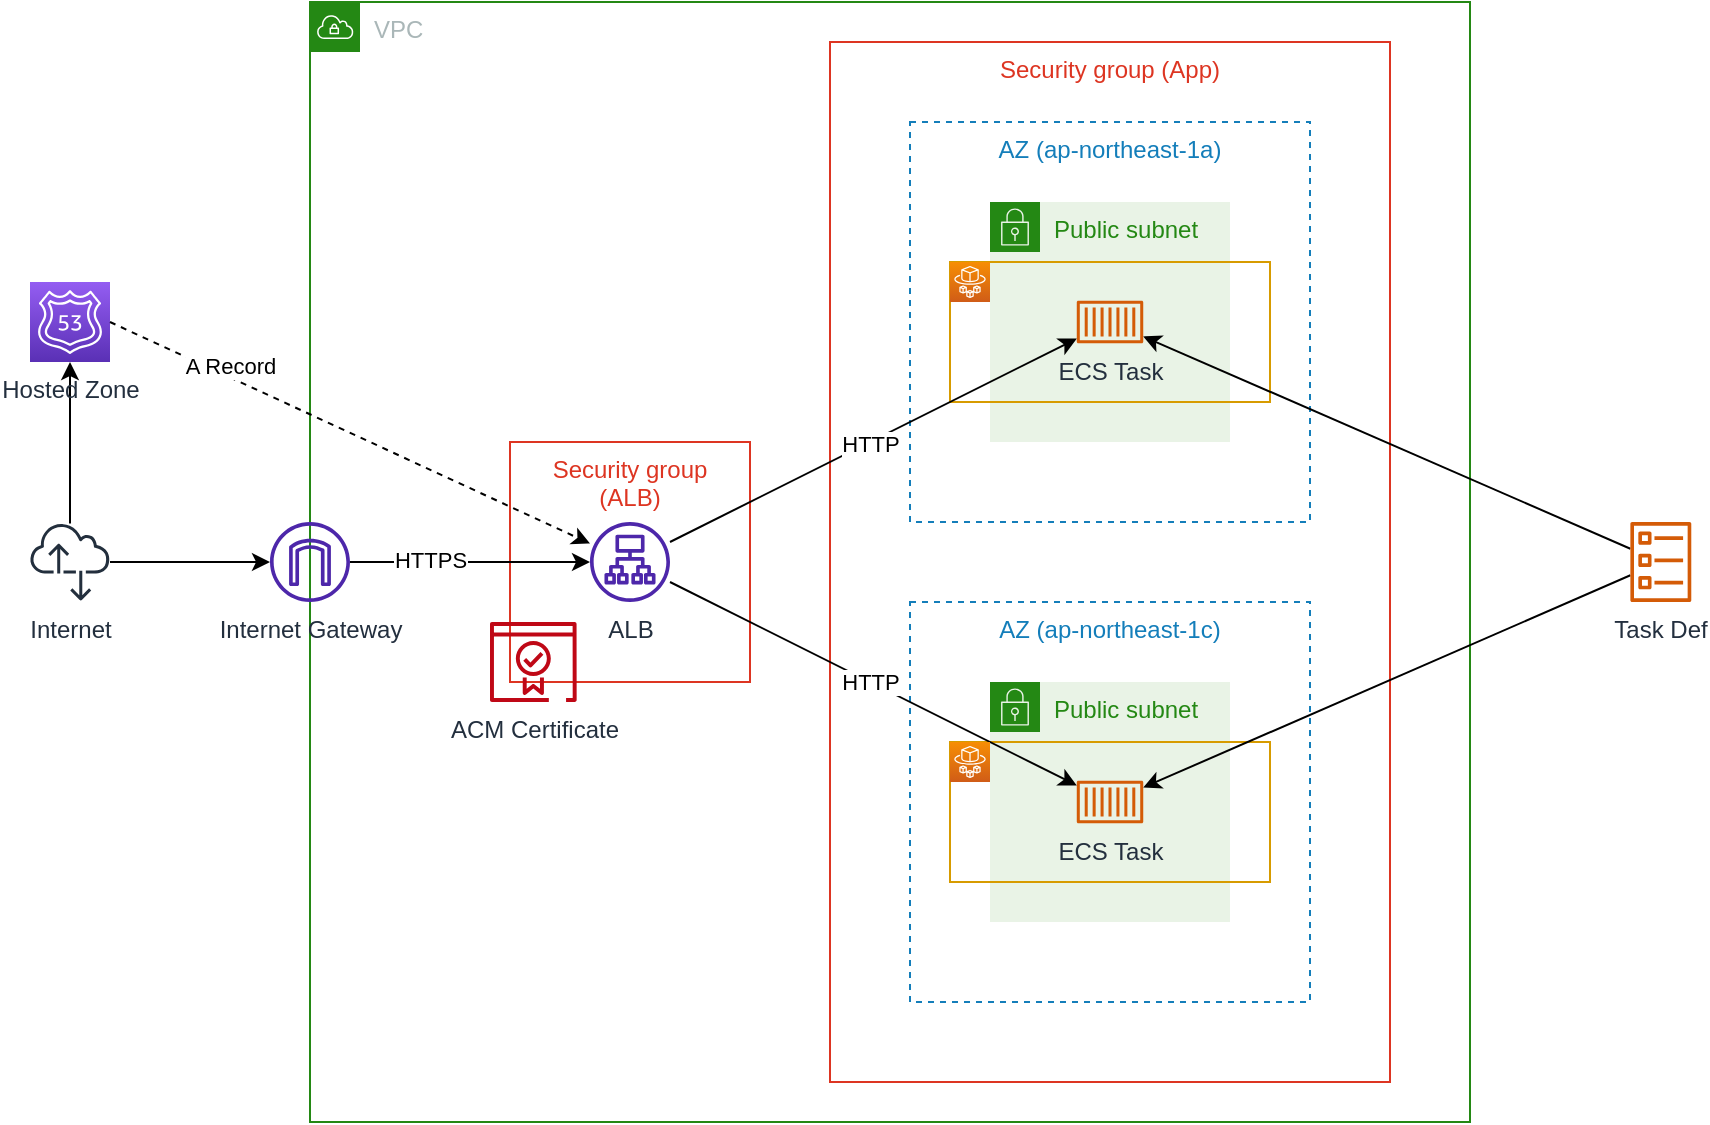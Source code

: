 <mxfile version="16.0.0" type="device" pages="2"><diagram id="Fsip5EUO0kGZI9dFaYrg" name="ecs-alb-basic-architecture"><mxGraphModel dx="1106" dy="997" grid="1" gridSize="10" guides="1" tooltips="1" connect="1" arrows="1" fold="1" page="1" pageScale="1" pageWidth="1169" pageHeight="827" math="0" shadow="0"><root><mxCell id="0"/><mxCell id="1" parent="0"/><mxCell id="QJ1Sk9s5tQomJcxEshfD-1" value="VPC" style="points=[[0,0],[0.25,0],[0.5,0],[0.75,0],[1,0],[1,0.25],[1,0.5],[1,0.75],[1,1],[0.75,1],[0.5,1],[0.25,1],[0,1],[0,0.75],[0,0.5],[0,0.25]];outlineConnect=0;gradientColor=none;html=1;whiteSpace=wrap;fontSize=12;fontStyle=0;container=1;pointerEvents=0;collapsible=0;recursiveResize=0;shape=mxgraph.aws4.group;grIcon=mxgraph.aws4.group_vpc;strokeColor=#248814;fillColor=none;verticalAlign=top;align=left;spacingLeft=30;fontColor=#AAB7B8;dashed=0;" vertex="1" parent="1"><mxGeometry x="220" y="100" width="580" height="560" as="geometry"/></mxCell><mxCell id="QJ1Sk9s5tQomJcxEshfD-9" value="Security group (App)" style="fillColor=none;strokeColor=#DD3522;verticalAlign=top;fontStyle=0;fontColor=#DD3522;" vertex="1" parent="1"><mxGeometry x="480" y="120" width="280" height="520" as="geometry"/></mxCell><mxCell id="QJ1Sk9s5tQomJcxEshfD-33" value="" style="edgeStyle=none;rounded=0;orthogonalLoop=1;jettySize=auto;html=1;" edge="1" parent="1" source="QJ1Sk9s5tQomJcxEshfD-12" target="QJ1Sk9s5tQomJcxEshfD-7"><mxGeometry relative="1" as="geometry"/></mxCell><mxCell id="ewftRKtSqcJExHA1y1CK-13" style="edgeStyle=none;rounded=0;orthogonalLoop=1;jettySize=auto;html=1;entryX=0.5;entryY=1;entryDx=0;entryDy=0;entryPerimeter=0;" edge="1" parent="1" source="QJ1Sk9s5tQomJcxEshfD-12" target="ewftRKtSqcJExHA1y1CK-11"><mxGeometry relative="1" as="geometry"/></mxCell><mxCell id="QJ1Sk9s5tQomJcxEshfD-12" value="Internet" style="sketch=0;outlineConnect=0;fontColor=#232F3E;gradientColor=none;fillColor=#232F3D;strokeColor=none;dashed=0;verticalLabelPosition=bottom;verticalAlign=top;align=center;html=1;fontSize=12;fontStyle=0;aspect=fixed;pointerEvents=1;shape=mxgraph.aws4.internet_alt2;" vertex="1" parent="1"><mxGeometry x="80" y="360" width="40" height="40" as="geometry"/></mxCell><mxCell id="QJ1Sk9s5tQomJcxEshfD-13" value="AZ (ap-northeast-1a)" style="fillColor=none;strokeColor=#147EBA;dashed=1;verticalAlign=top;fontStyle=0;fontColor=#147EBA;" vertex="1" parent="1"><mxGeometry x="520" y="160" width="200" height="200" as="geometry"/></mxCell><mxCell id="QJ1Sk9s5tQomJcxEshfD-5" value="Public subnet" style="points=[[0,0],[0.25,0],[0.5,0],[0.75,0],[1,0],[1,0.25],[1,0.5],[1,0.75],[1,1],[0.75,1],[0.5,1],[0.25,1],[0,1],[0,0.75],[0,0.5],[0,0.25]];outlineConnect=0;gradientColor=none;html=1;whiteSpace=wrap;fontSize=12;fontStyle=0;container=1;pointerEvents=0;collapsible=0;recursiveResize=0;shape=mxgraph.aws4.group;grIcon=mxgraph.aws4.group_security_group;grStroke=0;strokeColor=#248814;fillColor=#E9F3E6;verticalAlign=top;align=left;spacingLeft=30;fontColor=#248814;dashed=0;" vertex="1" parent="1"><mxGeometry x="560" y="200" width="120" height="120" as="geometry"/></mxCell><mxCell id="QJ1Sk9s5tQomJcxEshfD-14" value="ECS Task" style="sketch=0;outlineConnect=0;fontColor=#232F3E;gradientColor=none;fillColor=#D45B07;strokeColor=none;dashed=0;verticalLabelPosition=bottom;verticalAlign=top;align=center;html=1;fontSize=12;fontStyle=0;aspect=fixed;pointerEvents=1;shape=mxgraph.aws4.container_1;" vertex="1" parent="QJ1Sk9s5tQomJcxEshfD-5"><mxGeometry x="43.39" y="49.27" width="33.23" height="21.46" as="geometry"/></mxCell><mxCell id="ewftRKtSqcJExHA1y1CK-3" value="" style="fillColor=none;strokeColor=#d79b00;verticalAlign=top;fontStyle=0;" vertex="1" parent="QJ1Sk9s5tQomJcxEshfD-5"><mxGeometry x="-20" y="30" width="160" height="70" as="geometry"/></mxCell><mxCell id="QJ1Sk9s5tQomJcxEshfD-17" value="AZ (ap-northeast-1c)" style="fillColor=none;strokeColor=#147EBA;dashed=1;verticalAlign=top;fontStyle=0;fontColor=#147EBA;" vertex="1" parent="1"><mxGeometry x="520" y="400" width="200" height="200" as="geometry"/></mxCell><mxCell id="QJ1Sk9s5tQomJcxEshfD-15" value="Public subnet" style="points=[[0,0],[0.25,0],[0.5,0],[0.75,0],[1,0],[1,0.25],[1,0.5],[1,0.75],[1,1],[0.75,1],[0.5,1],[0.25,1],[0,1],[0,0.75],[0,0.5],[0,0.25]];outlineConnect=0;gradientColor=none;html=1;whiteSpace=wrap;fontSize=12;fontStyle=0;container=1;pointerEvents=0;collapsible=0;recursiveResize=0;shape=mxgraph.aws4.group;grIcon=mxgraph.aws4.group_security_group;grStroke=0;strokeColor=#248814;fillColor=#E9F3E6;verticalAlign=top;align=left;spacingLeft=30;fontColor=#248814;dashed=0;" vertex="1" parent="1"><mxGeometry x="560" y="440" width="120" height="120" as="geometry"/></mxCell><mxCell id="QJ1Sk9s5tQomJcxEshfD-16" value="ECS Task" style="sketch=0;outlineConnect=0;fontColor=#232F3E;gradientColor=none;fillColor=#D45B07;strokeColor=none;dashed=0;verticalLabelPosition=bottom;verticalAlign=top;align=center;html=1;fontSize=12;fontStyle=0;aspect=fixed;pointerEvents=1;shape=mxgraph.aws4.container_1;" vertex="1" parent="QJ1Sk9s5tQomJcxEshfD-15"><mxGeometry x="43.39" y="49.27" width="33.23" height="21.46" as="geometry"/></mxCell><mxCell id="ewftRKtSqcJExHA1y1CK-9" value="" style="fillColor=none;strokeColor=#d79b00;verticalAlign=top;fontStyle=0;" vertex="1" parent="QJ1Sk9s5tQomJcxEshfD-15"><mxGeometry x="-20" y="30" width="160" height="70" as="geometry"/></mxCell><mxCell id="QJ1Sk9s5tQomJcxEshfD-10" value="Security group&#10;(ALB)" style="fillColor=none;strokeColor=#DD3522;verticalAlign=top;fontStyle=0;fontColor=#DD3522;" vertex="1" parent="1"><mxGeometry x="320" y="320" width="120" height="120" as="geometry"/></mxCell><mxCell id="QJ1Sk9s5tQomJcxEshfD-35" style="edgeStyle=none;rounded=0;orthogonalLoop=1;jettySize=auto;html=1;" edge="1" parent="1" source="QJ1Sk9s5tQomJcxEshfD-8" target="QJ1Sk9s5tQomJcxEshfD-14"><mxGeometry relative="1" as="geometry"/></mxCell><mxCell id="ewftRKtSqcJExHA1y1CK-18" value="HTTP" style="edgeLabel;html=1;align=center;verticalAlign=middle;resizable=0;points=[];" vertex="1" connectable="0" parent="QJ1Sk9s5tQomJcxEshfD-35"><mxGeometry x="-0.009" relative="1" as="geometry"><mxPoint x="-1" y="1" as="offset"/></mxGeometry></mxCell><mxCell id="QJ1Sk9s5tQomJcxEshfD-36" value="HTTP" style="edgeStyle=none;rounded=0;orthogonalLoop=1;jettySize=auto;html=1;" edge="1" parent="1" source="QJ1Sk9s5tQomJcxEshfD-8" target="QJ1Sk9s5tQomJcxEshfD-16"><mxGeometry x="-0.017" relative="1" as="geometry"><mxPoint as="offset"/></mxGeometry></mxCell><mxCell id="QJ1Sk9s5tQomJcxEshfD-8" value="ALB" style="sketch=0;outlineConnect=0;fontColor=#232F3E;gradientColor=none;fillColor=#4D27AA;strokeColor=none;dashed=0;verticalLabelPosition=bottom;verticalAlign=top;align=center;html=1;fontSize=12;fontStyle=0;aspect=fixed;pointerEvents=1;shape=mxgraph.aws4.application_load_balancer;" vertex="1" parent="1"><mxGeometry x="360" y="360" width="40" height="40" as="geometry"/></mxCell><mxCell id="QJ1Sk9s5tQomJcxEshfD-37" style="edgeStyle=none;rounded=0;orthogonalLoop=1;jettySize=auto;html=1;" edge="1" parent="1" source="QJ1Sk9s5tQomJcxEshfD-18" target="QJ1Sk9s5tQomJcxEshfD-14"><mxGeometry relative="1" as="geometry"/></mxCell><mxCell id="QJ1Sk9s5tQomJcxEshfD-38" style="edgeStyle=none;rounded=0;orthogonalLoop=1;jettySize=auto;html=1;" edge="1" parent="1" source="QJ1Sk9s5tQomJcxEshfD-18" target="QJ1Sk9s5tQomJcxEshfD-16"><mxGeometry relative="1" as="geometry"/></mxCell><mxCell id="QJ1Sk9s5tQomJcxEshfD-18" value="Task Def" style="sketch=0;outlineConnect=0;fontColor=#232F3E;gradientColor=none;fillColor=#D45B07;strokeColor=none;dashed=0;verticalLabelPosition=bottom;verticalAlign=top;align=center;html=1;fontSize=12;fontStyle=0;aspect=fixed;pointerEvents=1;shape=mxgraph.aws4.ecs_task;" vertex="1" parent="1"><mxGeometry x="880" y="360" width="30.83" height="40" as="geometry"/></mxCell><mxCell id="QJ1Sk9s5tQomJcxEshfD-34" style="edgeStyle=none;rounded=0;orthogonalLoop=1;jettySize=auto;html=1;" edge="1" parent="1" source="QJ1Sk9s5tQomJcxEshfD-7" target="QJ1Sk9s5tQomJcxEshfD-8"><mxGeometry relative="1" as="geometry"/></mxCell><mxCell id="ewftRKtSqcJExHA1y1CK-17" value="HTTPS" style="edgeLabel;html=1;align=center;verticalAlign=middle;resizable=0;points=[];" vertex="1" connectable="0" parent="QJ1Sk9s5tQomJcxEshfD-34"><mxGeometry x="-0.333" y="1" relative="1" as="geometry"><mxPoint as="offset"/></mxGeometry></mxCell><mxCell id="QJ1Sk9s5tQomJcxEshfD-7" value="Internet Gateway" style="sketch=0;outlineConnect=0;fontColor=#232F3E;gradientColor=none;fillColor=#4D27AA;strokeColor=none;dashed=0;verticalLabelPosition=bottom;verticalAlign=top;align=center;html=1;fontSize=12;fontStyle=0;aspect=fixed;pointerEvents=1;shape=mxgraph.aws4.internet_gateway;" vertex="1" parent="1"><mxGeometry x="200" y="360" width="40" height="40" as="geometry"/></mxCell><mxCell id="ewftRKtSqcJExHA1y1CK-4" value="" style="sketch=0;points=[[0,0,0],[0.25,0,0],[0.5,0,0],[0.75,0,0],[1,0,0],[0,1,0],[0.25,1,0],[0.5,1,0],[0.75,1,0],[1,1,0],[0,0.25,0],[0,0.5,0],[0,0.75,0],[1,0.25,0],[1,0.5,0],[1,0.75,0]];outlineConnect=0;fontColor=#232F3E;gradientColor=#F78E04;gradientDirection=north;fillColor=#D05C17;strokeColor=#ffffff;dashed=0;verticalLabelPosition=bottom;verticalAlign=top;align=center;html=1;fontSize=12;fontStyle=0;aspect=fixed;shape=mxgraph.aws4.resourceIcon;resIcon=mxgraph.aws4.fargate;" vertex="1" parent="1"><mxGeometry x="540" y="230" width="20" height="20" as="geometry"/></mxCell><mxCell id="ewftRKtSqcJExHA1y1CK-10" value="" style="sketch=0;points=[[0,0,0],[0.25,0,0],[0.5,0,0],[0.75,0,0],[1,0,0],[0,1,0],[0.25,1,0],[0.5,1,0],[0.75,1,0],[1,1,0],[0,0.25,0],[0,0.5,0],[0,0.75,0],[1,0.25,0],[1,0.5,0],[1,0.75,0]];outlineConnect=0;fontColor=#232F3E;gradientColor=#F78E04;gradientDirection=north;fillColor=#D05C17;strokeColor=#ffffff;dashed=0;verticalLabelPosition=bottom;verticalAlign=top;align=center;html=1;fontSize=12;fontStyle=0;aspect=fixed;shape=mxgraph.aws4.resourceIcon;resIcon=mxgraph.aws4.fargate;" vertex="1" parent="1"><mxGeometry x="540" y="470" width="20" height="20" as="geometry"/></mxCell><mxCell id="ewftRKtSqcJExHA1y1CK-11" value="Hosted Zone" style="sketch=0;points=[[0,0,0],[0.25,0,0],[0.5,0,0],[0.75,0,0],[1,0,0],[0,1,0],[0.25,1,0],[0.5,1,0],[0.75,1,0],[1,1,0],[0,0.25,0],[0,0.5,0],[0,0.75,0],[1,0.25,0],[1,0.5,0],[1,0.75,0]];outlineConnect=0;fontColor=#232F3E;gradientColor=#945DF2;gradientDirection=north;fillColor=#5A30B5;strokeColor=#ffffff;dashed=0;verticalLabelPosition=bottom;verticalAlign=top;align=center;html=1;fontSize=12;fontStyle=0;aspect=fixed;shape=mxgraph.aws4.resourceIcon;resIcon=mxgraph.aws4.route_53;" vertex="1" parent="1"><mxGeometry x="80" y="240" width="40" height="40" as="geometry"/></mxCell><mxCell id="ewftRKtSqcJExHA1y1CK-12" value="ACM Certificate" style="sketch=0;outlineConnect=0;fontColor=#232F3E;gradientColor=none;fillColor=#BF0816;strokeColor=none;dashed=0;verticalLabelPosition=bottom;verticalAlign=top;align=center;html=1;fontSize=12;fontStyle=0;aspect=fixed;pointerEvents=1;shape=mxgraph.aws4.certificate_manager_2;" vertex="1" parent="1"><mxGeometry x="310" y="410" width="43.33" height="40" as="geometry"/></mxCell><mxCell id="ewftRKtSqcJExHA1y1CK-15" value="" style="endArrow=classic;dashed=1;html=1;rounded=0;exitX=1;exitY=0.5;exitDx=0;exitDy=0;exitPerimeter=0;endFill=1;" edge="1" parent="1" source="ewftRKtSqcJExHA1y1CK-11" target="QJ1Sk9s5tQomJcxEshfD-8"><mxGeometry width="50" height="50" relative="1" as="geometry"><mxPoint x="160" y="570" as="sourcePoint"/><mxPoint x="210" y="520" as="targetPoint"/></mxGeometry></mxCell><mxCell id="ewftRKtSqcJExHA1y1CK-16" value="A Record" style="edgeLabel;html=1;align=center;verticalAlign=middle;resizable=0;points=[];" vertex="1" connectable="0" parent="ewftRKtSqcJExHA1y1CK-15"><mxGeometry x="0.007" relative="1" as="geometry"><mxPoint x="-61" y="-34" as="offset"/></mxGeometry></mxCell></root></mxGraphModel></diagram><diagram id="jqXdnkt3vtW0OfLzyxwy" name="Page-2"><mxGraphModel dx="1106" dy="997" grid="1" gridSize="10" guides="1" tooltips="1" connect="1" arrows="1" fold="1" page="1" pageScale="1" pageWidth="1169" pageHeight="827" math="0" shadow="0"><root><mxCell id="jm7ysmDQY85TPiy1sTzS-0"/><mxCell id="jm7ysmDQY85TPiy1sTzS-1" parent="jm7ysmDQY85TPiy1sTzS-0"/></root></mxGraphModel></diagram></mxfile>